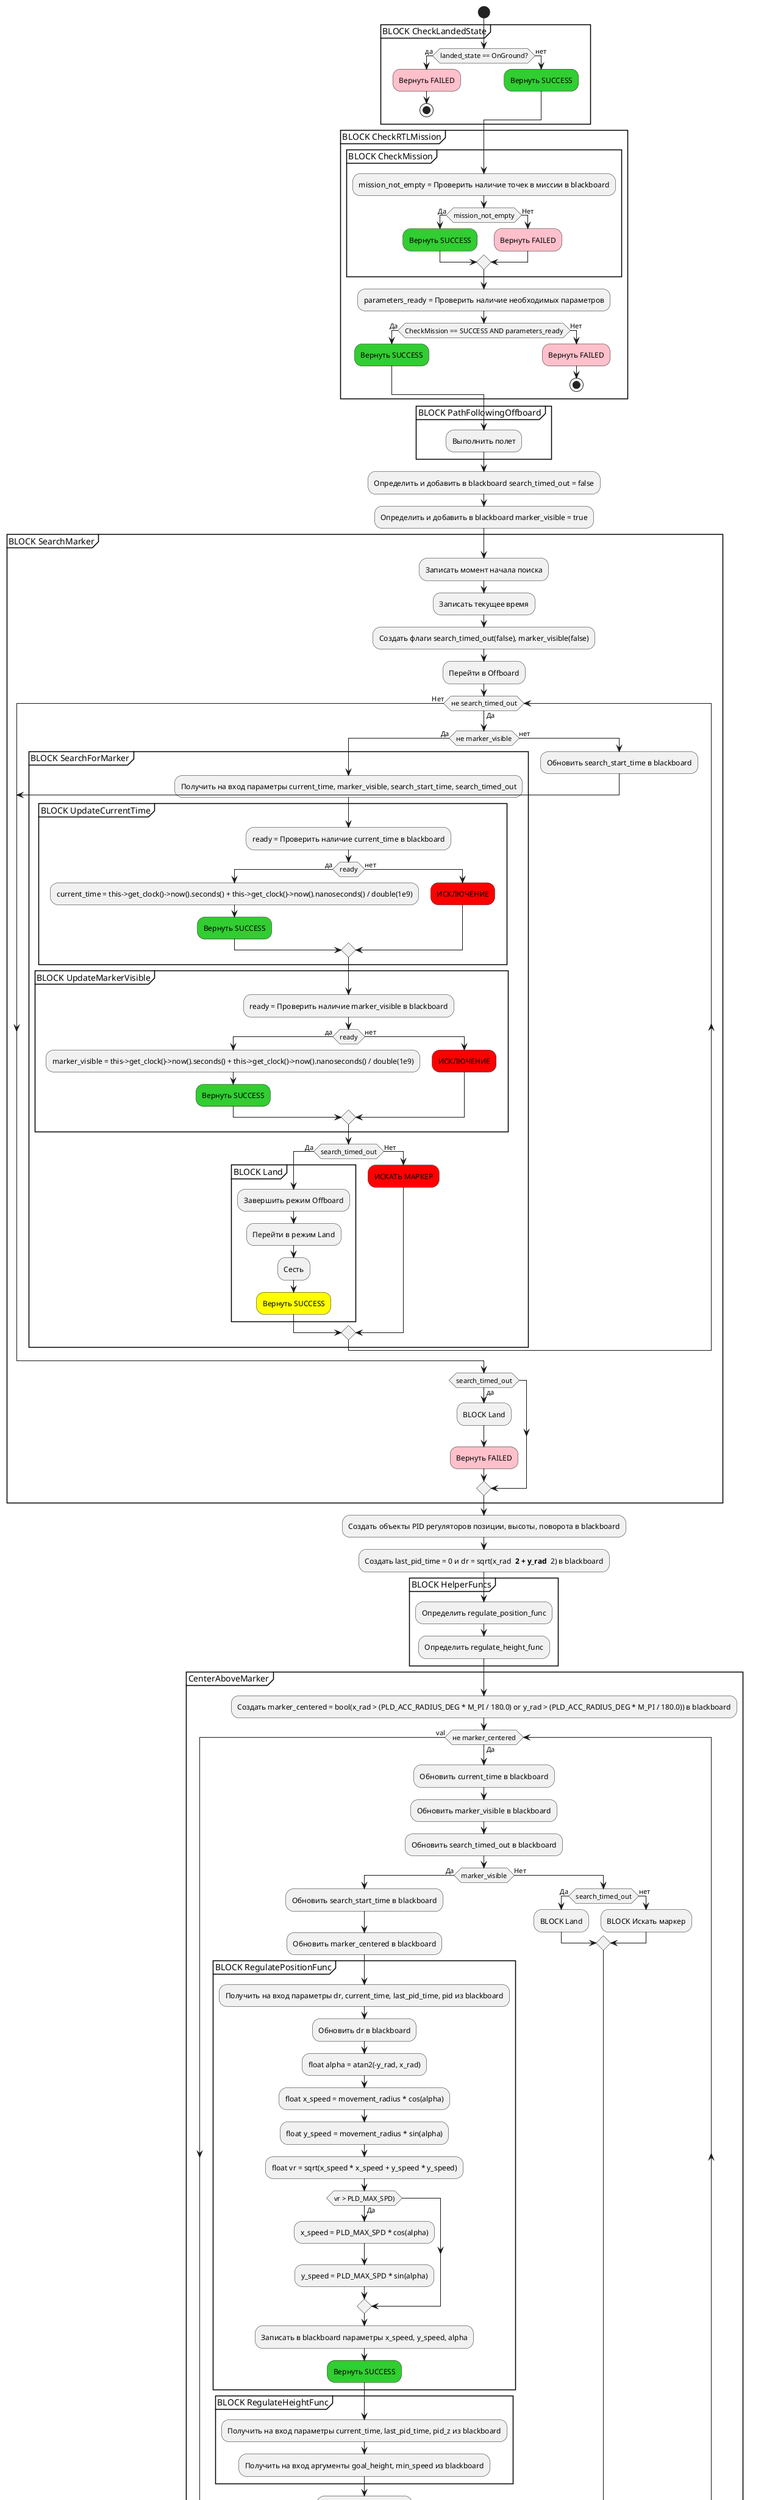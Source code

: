 @startuml

start
partition "BLOCK CheckLandedState"{
    if (landed_state == OnGround?) then (да)
        #pink:Вернуть FAILED;
        stop
    else (нет)
        #LimeGreen:Вернуть SUCCESS;
    endif
}

partition "BLOCK CheckRTLMission"{
    partition "BLOCK CheckMission"{
        :mission_not_empty = Проверить наличие точек в миссии в blackboard;
        if (mission_not_empty) then (Да)
            #LimeGreen:Вернуть SUCCESS;
        else (Нет)
            #pink:Вернуть FAILED;
        endif
    }
    :parameters_ready = Проверить наличие необходимых параметров;
    if (CheckMission == SUCCESS AND parameters_ready) then (Да)
        #LimeGreen:Вернуть SUCCESS;
    else (Нет)
        #pink:Вернуть FAILED;
        stop
    endif
}

partition "BLOCK PathFollowingOffboard"{
    :Выполнить полет;
}

:Определить и добавить в blackboard search_timed_out = false;
:Определить и добавить в blackboard marker_visible = true;

    ' :;
partition "BLOCK SearchMarker"{
    :Записать момент начала поиска;
    :Записать текущее время;
    :Создать флаги search_timed_out(false), marker_visible(false);
    :Перейти в Offboard;

    while (не search_timed_out) is (Да)
        if (не marker_visible) then (Да)
            partition "BLOCK SearchForMarker"{
                :Получить на вход параметры current_time, marker_visible, search_start_time, search_timed_out;
                partition "BLOCK UpdateCurrentTime"{
                    :ready = Проверить наличие current_time в blackboard;

                    if (ready) then (да)
                        :current_time = this->get_clock()->now().seconds() + this->get_clock()->now().nanoseconds() / double(1e9);
                        #LimeGreen:Вернуть SUCCESS;
                    else (нет)
                        #red :ИСКЛЮЧЕНИЕ;
                    endif
                }

                partition "BLOCK UpdateMarkerVisible"{
                    :ready = Проверить наличие marker_visible в blackboard;

                    if (ready) then (да)
                        :marker_visible = this->get_clock()->now().seconds() + this->get_clock()->now().nanoseconds() / double(1e9);
                        #LimeGreen:Вернуть SUCCESS;
                    else (нет)
                        #red :ИСКЛЮЧЕНИЕ;
                    endif
                }

                if (search_timed_out) then (Да)
                    partition "BLOCK Land"{
                        :Завершить режим Offboard;
                        :Перейти в режим Land;
                        :Сесть;
                        ' #pink #LimeGreen:Вернуть SUCCESS;
                        #Yellow :Вернуть SUCCESS;
                    }
                else (Нет)
                    #red :ИСКАТЬ МАРКЕР;
                endif
            }
        else (нет)
            :Обновить search_start_time в blackboard;
            break
        endif
    endwhile (Нет) 
    
    if (search_timed_out) then (да)
        :BLOCK Land;
        #pink:Вернуть FAILED;
    endif
}
    ' :;

:Создать объекты PID регуляторов позиции, высоты, поворота в blackboard;
:Создать last_pid_time = 0 и dr = sqrt(x_rad ** 2 + y_rad ** 2) в blackboard;

partition "BLOCK HelperFuncs"{
    :Определить regulate_position_func;
    :Определить regulate_height_func;
}

partition "CenterAboveMarker"{
    :Создать marker_centered = bool(x_rad > (PLD_ACC_RADIUS_DEG * M_PI / 180.0) or y_rad > (PLD_ACC_RADIUS_DEG * M_PI / 180.0)) в blackboard;
    while (не marker_centered) is (Да)
        :Обновить current_time в blackboard;
        :Обновить marker_visible в blackboard;
        :Обновить search_timed_out в blackboard;
        if (marker_visible) then (Да)
            :Обновить search_start_time в blackboard;
            :Обновить marker_centered в blackboard;
            ' :res<vx,vy> = regulate_position_func();
            partition "BLOCK RegulatePositionFunc"{
                :Получить на вход параметры dr, current_time, last_pid_time, pid из blackboard;
                :Обновить dr в blackboard;
                :float alpha = atan2(-y_rad, x_rad);

                :float x_speed = movement_radius * cos(alpha);
                :float y_speed = movement_radius * sin(alpha);

                :float vr = sqrt(x_speed * x_speed + y_speed * y_speed);
                if (vr > PLD_MAX_SPD)) then (Да)
                    :x_speed = PLD_MAX_SPD * cos(alpha);
                    :y_speed = PLD_MAX_SPD * sin(alpha);
                endif

                :Записать в blackboard параметры x_speed, y_speed, alpha;
                #LimeGreen:Вернуть SUCCESS;
            }
            ' :z_speed = regulate_height_func(PLD_SRCH_ALT, 0.0);
            partition "BLOCK RegulateHeightFunc"{
                :Получить на вход параметры current_time, last_pid_time, pid_z из blackboard;
                :Получить на вход аргументы goal_height, min_speed из blackboard;
            }
            :Обновить last_pid_time;
            :Установить скорости относительно СК дрона = vx, vy, vz;
        else (Нет)
            if (search_timed_out) then (Да)
                :BLOCK Land;
            else (нет)
                :BLOCK Искать маркер;
            endif
        endif
    endwhile (val) 
}

partition "BLOCK OrientationRegulation"{
    while (marker_visible AND ориентация не выровнена) is (Да)
        :Обновить search_start_time;
        :Обновить current_time;
        :Обновить marker_visible;
        :Обновить search_timed_out;
        :alpha = atan2(-y_rad, x_rad);
        :res<vx,vy> = regulate_position_func();
        :z_speed = regulate_height_func(PLD_SRCH_ALT, 0.0);

        if (ориентация не выровнена) then (Да)
            :yaw_speed = 180.0 / M_PI * pid_yaw.pid(alpha_rad, current_time - last_pid_time);
            :Установить скорости vx, vy, vz, yaw_speed;
        else (Нет)
            break
        endif
    endwhile (val) 
}

partition "BLOCK CheckSearchTimeout"{
    if (search_timed_out) then (Да)
        :BLOCK Land;
    endif
}

partition "BLOCK Landing"{
    while (current_landed_state != OnGround) is (Да)
        :Обновить current_time;
        :Обновить marker_visible;
        :Обновить search_timed_out;
        if (marker_visible) then (Да)
            :Обновить search_start_time;
            :alpha = atan2(-y_rad, x_rad);
            :res<vx,vy> = regulate_position_func();
            :z_speed = regulate_height_func(0.0, PLD_MIN_ALT_SPD);
            :yaw_speed = 180.0 / M_PI * pid_yaw.pid(alpha_rad, current_time - last_pid_time);
            :Установить скорости vx, vy, vz, yaw_speed;
        else (нет)
            :pid clear();
            if (search_timed_out) then (Да)
                :BLOCK Land;
            endif

            :Определить uav_above_land_guarantee_threshold;
            if (uav_above_land_guarantee_threshold) then (Да)
                :Определить uav_lower_than_search_altitude;
                if (uav_lower_than_search_altitude) then (Да)
                    :Лететь вверх;
                else (Нет)
                    :Лететь вниз;
                endif
                :Обновить last_pid_time;
            else (Нет)
                :BLOCK Land;
            endif
        endif
    endwhile (val) 
}

stop
' :Получить состояние посадки (landed_state);
' if (landed_state == OnGround?) then (да)
'     #pink:Вернуть FAILED;
'     stop
' else (нет)
'     :Проверить миссию;
'     if (land_geo_position доступен?) then (да)
'         :Добавить mission_items из land_geo_position;
'     else (нет)
'         :Добавить mission_items из home_position;
'     endif
'     :Загрузить миссию;
'     while (Загрузка миссии не удалась?)
'         if (Остановка запрошена?) then (да)
'             :Удержание;
'             :Вернуть RES_FAILED;
'             stop
'         else (нет)
'             :Повторить загрузку миссии;
'         endif
'     endwhile
'     :Запустить миссию;
'     while (Запуск миссии не удался?)
'         if (Остановка запрошена?) then (да)
'             :Удержание;
'             :Вернуть RES_FAILED;
'             stop
'         else (нет)
'             :Повторить запуск миссии;
'         endif
'     endwhile
'     :Ожидание завершения миссии;
'     while (Миссия не завершена?)
'         if (Остановка запрошена?) then (да)
'             :Удержание;
'             :Вернуть RES_FAILED;
'             stop
'         else (нет)
'             :Продолжить ожидание;
'         endif
'     endwhile
'     :Поиск маркера;
'     while (Маркер не найден и время не истекло?)
'         if (Остановка запрошена?) then (да)
'             :Удержание;
'             :Вернуть RES_FAILED;
'             stop
'         else (нет)
'             :Продолжить поиск;
'         endif
'     endwhile
'     if (Маркер найден?) then (да)
'         :Центрирование над маркером;
'         while (Не центрирован?)
'             if (Остановка запрошена?) then (да)
'                 :Удержание;
'                 :Вернуть RES_FAILED;
'                 stop
'             else (нет)
'                 :Регулировка положения;
'             endif
'         endwhile
'         :Регулировка ориентации;
'         while (Ориентация не корректна?)
'             if (Остановка запрошена?) then (да)
'                 :Удержание;
'                 :Вернуть RES_FAILED;
'                 stop
'             else (нет)
'                 :Регулировка ориентации;
'             endif
'         endwhile
'         :Посадка;
'         while (Не приземлился?)
'             if (Остановка запрошена?) then (да)
'                 :Удержание;
'                 :Вернуть RES_FAILED;
'                 stop
'             else (нет)
'                 :Продолжить посадку;
'             endif
'         endwhile
'         :Вернуть RES_SUCCESS;
'         stop
'     else (нет)
'         :Время поиска истекло;
'         :Посадка;
'         while (Не приземлился?)
'             if (Остановка запрошена?) then (да)
'                 :Удержание;
'                 :Вернуть RES_FAILED;
'                 stop
'             else (нет)
'                 :Продолжить посадку;
'             endif
'         endwhile
'         :Вернуть RES_SUCCESS;
'         stop
'     endif
' endif


@enduml